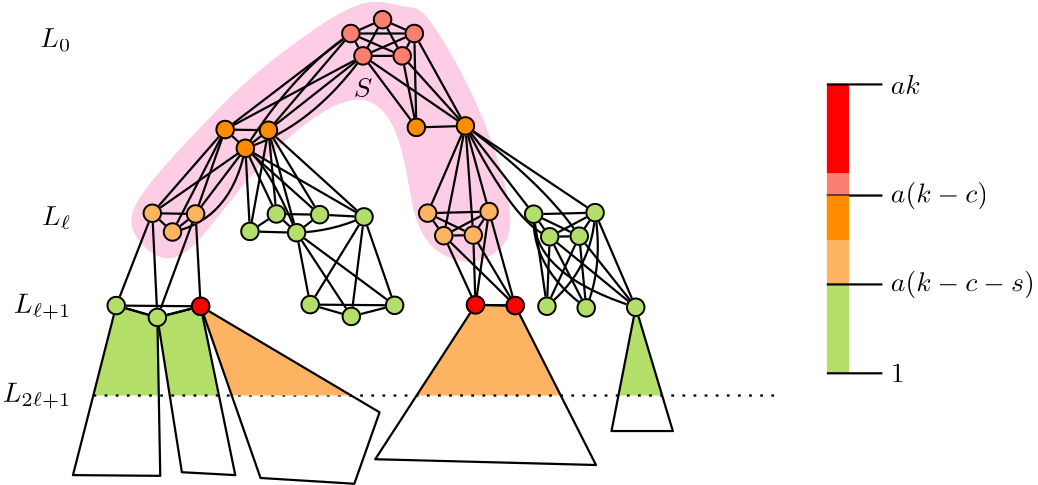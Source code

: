 <?xml version="1.0"?>
<!DOCTYPE ipe SYSTEM "ipe.dtd">
<ipe version="70218" creator="Ipe 7.2.24">
<info created="D:20220808160131" modified="D:20220809120543"/>
<ipestyle name="basic">
<symbol name="arrow/arc(spx)">
<path stroke="sym-stroke" fill="sym-stroke" pen="sym-pen">
0 0 m
-1 0.333 l
-1 -0.333 l
h
</path>
</symbol>
<symbol name="arrow/farc(spx)">
<path stroke="sym-stroke" fill="white" pen="sym-pen">
0 0 m
-1 0.333 l
-1 -0.333 l
h
</path>
</symbol>
<symbol name="arrow/ptarc(spx)">
<path stroke="sym-stroke" fill="sym-stroke" pen="sym-pen">
0 0 m
-1 0.333 l
-0.8 0 l
-1 -0.333 l
h
</path>
</symbol>
<symbol name="arrow/fptarc(spx)">
<path stroke="sym-stroke" fill="white" pen="sym-pen">
0 0 m
-1 0.333 l
-0.8 0 l
-1 -0.333 l
h
</path>
</symbol>
<symbol name="mark/circle(sx)" transformations="translations">
<path fill="sym-stroke">
0.6 0 0 0.6 0 0 e
0.4 0 0 0.4 0 0 e
</path>
</symbol>
<symbol name="mark/disk(sx)" transformations="translations">
<path fill="sym-stroke">
0.6 0 0 0.6 0 0 e
</path>
</symbol>
<symbol name="mark/myfdisk(sfx)" transformations="translations">
<group>
<path fill="sym-fill">
0.5 0 0 0.5 0 0 e
</path>
<path fill="sym-stroke" fillrule="eofill">
0.5 0 0 0.5 0 0 e
0.4 0 0 0.4 0 0 e
</path>
</group>
</symbol>
<symbol name="mark/fdisk(sfx)" transformations="translations">
<group>
<path fill="sym-fill">
0.5 0 0 0.5 0 0 e
</path>
<path fill="sym-stroke" fillrule="eofill">
0.6 0 0 0.6 0 0 e
0.4 0 0 0.4 0 0 e
</path>
</group>
</symbol>
<symbol name="mark/box(sx)" transformations="translations">
<path fill="sym-stroke" fillrule="eofill">
-0.6 -0.6 m
0.6 -0.6 l
0.6 0.6 l
-0.6 0.6 l
h
-0.4 -0.4 m
0.4 -0.4 l
0.4 0.4 l
-0.4 0.4 l
h
</path>
</symbol>
<symbol name="mark/square(sx)" transformations="translations">
<path fill="sym-stroke">
-0.6 -0.6 m
0.6 -0.6 l
0.6 0.6 l
-0.6 0.6 l
h
</path>
</symbol>
<symbol name="mark/fsquare(sfx)" transformations="translations">
<group>
<path fill="sym-fill">
-0.5 -0.5 m
0.5 -0.5 l
0.5 0.5 l
-0.5 0.5 l
h
</path>
<path fill="sym-stroke" fillrule="eofill">
-0.6 -0.6 m
0.6 -0.6 l
0.6 0.6 l
-0.6 0.6 l
h
-0.4 -0.4 m
0.4 -0.4 l
0.4 0.4 l
-0.4 0.4 l
h
</path>
</group>
</symbol>
<symbol name="mark/cross(sx)" transformations="translations">
<group>
<path fill="sym-stroke">
-0.43 -0.57 m
0.57 0.43 l
0.43 0.57 l
-0.57 -0.43 l
h
</path>
<path fill="sym-stroke">
-0.43 0.57 m
0.57 -0.43 l
0.43 -0.57 l
-0.57 0.43 l
h
</path>
</group>
</symbol>
<symbol name="arrow/fnormal(spx)">
<path stroke="sym-stroke" fill="white" pen="sym-pen">
0 0 m
-1 0.333 l
-1 -0.333 l
h
</path>
</symbol>
<symbol name="arrow/pointed(spx)">
<path stroke="sym-stroke" fill="sym-stroke" pen="sym-pen">
0 0 m
-1 0.333 l
-0.8 0 l
-1 -0.333 l
h
</path>
</symbol>
<symbol name="arrow/fpointed(spx)">
<path stroke="sym-stroke" fill="white" pen="sym-pen">
0 0 m
-1 0.333 l
-0.8 0 l
-1 -0.333 l
h
</path>
</symbol>
<symbol name="arrow/linear(spx)">
<path stroke="sym-stroke" pen="sym-pen">
-1 0.333 m
0 0 l
-1 -0.333 l
</path>
</symbol>
<symbol name="arrow/fdouble(spx)">
<path stroke="sym-stroke" fill="white" pen="sym-pen">
0 0 m
-1 0.333 l
-1 -0.333 l
h
-1 0 m
-2 0.333 l
-2 -0.333 l
h
</path>
</symbol>
<symbol name="arrow/double(spx)">
<path stroke="sym-stroke" fill="sym-stroke" pen="sym-pen">
0 0 m
-1 0.333 l
-1 -0.333 l
h
-1 0 m
-2 0.333 l
-2 -0.333 l
h
</path>
</symbol>
<symbol name="arrow/mid-normal(spx)">
<path stroke="sym-stroke" fill="sym-stroke" pen="sym-pen">
0.5 0 m
-0.5 0.333 l
-0.5 -0.333 l
h
</path>
</symbol>
<symbol name="arrow/mid-fnormal(spx)">
<path stroke="sym-stroke" fill="white" pen="sym-pen">
0.5 0 m
-0.5 0.333 l
-0.5 -0.333 l
h
</path>
</symbol>
<symbol name="arrow/mid-pointed(spx)">
<path stroke="sym-stroke" fill="sym-stroke" pen="sym-pen">
0.5 0 m
-0.5 0.333 l
-0.3 0 l
-0.5 -0.333 l
h
</path>
</symbol>
<symbol name="arrow/mid-fpointed(spx)">
<path stroke="sym-stroke" fill="white" pen="sym-pen">
0.5 0 m
-0.5 0.333 l
-0.3 0 l
-0.5 -0.333 l
h
</path>
</symbol>
<symbol name="arrow/mid-double(spx)">
<path stroke="sym-stroke" fill="sym-stroke" pen="sym-pen">
1 0 m
0 0.333 l
0 -0.333 l
h
0 0 m
-1 0.333 l
-1 -0.333 l
h
</path>
</symbol>
<symbol name="arrow/mid-fdouble(spx)">
<path stroke="sym-stroke" fill="white" pen="sym-pen">
1 0 m
0 0.333 l
0 -0.333 l
h
0 0 m
-1 0.333 l
-1 -0.333 l
h
</path>
</symbol>
<anglesize name="22.5 deg" value="22.5"/>
<anglesize name="30 deg" value="30"/>
<anglesize name="45 deg" value="45"/>
<anglesize name="60 deg" value="60"/>
<anglesize name="90 deg" value="90"/>
<arrowsize name="large" value="10"/>
<arrowsize name="small" value="5"/>
<arrowsize name="tiny" value="3"/>
<color name="blue" value="0 0 1"/>
<color name="brown" value="0.647 0.165 0.165"/>
<color name="darkblue" value="0 0 0.545"/>
<color name="darkcyan" value="0 0.545 0.545"/>
<color name="darkgray" value="0.663"/>
<color name="darkgreen" value="0 0.392 0"/>
<color name="darkmagenta" value="0.545 0 0.545"/>
<color name="darkorange" value="1 0.549 0"/>
<color name="darkred" value="0.545 0 0"/>
<color name="gold" value="1 0.843 0"/>
<color name="gray" value="0.745"/>
<color name="green" value="0 1 0"/>
<color name="lightblue" value="0.678 0.847 0.902"/>
<color name="lightcyan" value="0.878 1 1"/>
<color name="lightgray" value="0.827"/>
<color name="lightgreen" value="0.565 0.933 0.565"/>
<color name="lightyellow" value="1 1 0.878"/>
<color name="navy" value="0 0 0.502"/>
<color name="orange" value="1 0.647 0"/>
<color name="pink" value="1 0.753 0.796"/>
<color name="purple" value="0.627 0.125 0.941"/>
<color name="red" value="1 0 0"/>
<color name="seagreen" value="0.18 0.545 0.341"/>
<color name="turquoise" value="0.251 0.878 0.816"/>
<color name="violet" value="0.933 0.51 0.933"/>
<color name="yellow" value="1 1 0"/>
<dashstyle name="dash dot dotted" value="[4 2 1 2 1 2] 0"/>
<dashstyle name="dash dotted" value="[4 2 1 2] 0"/>
<dashstyle name="dashed" value="[4] 0"/>
<dashstyle name="dotted" value="[1 3] 0"/>
<gridsize name="10 pts (~3.5 mm)" value="10"/>
<gridsize name="14 pts (~5 mm)" value="14"/>
<gridsize name="16 pts (~6 mm)" value="16"/>
<gridsize name="20 pts (~7 mm)" value="20"/>
<gridsize name="28 pts (~10 mm)" value="28"/>
<gridsize name="32 pts (~12 mm)" value="32"/>
<gridsize name="4 pts" value="4"/>
<gridsize name="56 pts (~20 mm)" value="56"/>
<gridsize name="8 pts (~3 mm)" value="8"/>
<opacity name="10%" value="0.1"/>
<opacity name="30%" value="0.3"/>
<opacity name="50%" value="0.5"/>
<opacity name="75%" value="0.75"/>
<pen name="fat" value="1.2"/>
<pen name="heavier" value="0.8"/>
<pen name="ultrafat" value="2"/>
<symbolsize name="huge" value="10"/>
<symbolsize name="large" value="5"/>
<symbolsize name="larger" value="7"/>
<symbolsize name="small" value="2"/>
<symbolsize name="tiny" value="1.1"/>
<textsize name="Huge" value="\Huge"/>
<textsize name="LARGE" value="\LARGE"/>
<textsize name="Large" value="\Large"/>
<textsize name="footnote" value="\footnotesize"/>
<textsize name="huge" value="\huge"/>
<textsize name="large" value="\large"/>
<textsize name="small" value="\small"/>
<textsize name="tiny" value="\tiny"/>
<textstyle name="center" begin="\begin{center}" end="\end{center}"/>
<textstyle name="item" begin="\begin{itemize}\item{}" end="\end{itemize}"/>
<textstyle name="itemize" begin="\begin{itemize}" end="\end{itemize}"/>
<tiling name="falling" angle="-60" step="4" width="1"/>
<tiling name="rising" angle="30" step="4" width="1"/>
</ipestyle>
<ipestyle name="brew">
<color name="aliceblue" value="0.941 0.973 1"/>
<color name="brew1" value="0.552 0.827 0.78"/>
<color name="brew2" value="1 1 0.701"/>
<color name="brew3" value="0.745 0.729 0.854"/>
<color name="brew4" value="0.984 0.501 0.447"/>
<color name="brew5" value="0.501 0.694 0.827"/>
<color name="brew6" value="0.992 0.705 0.384"/>
<color name="brew7" value="0.701 0.87 0.411"/>
<color name="brew8" value="0.988 0.803 0.898"/>
<pen name="fattyfatfat" value="4"/>
</ipestyle>
<page>
<layer name="alpha"/>
<view layers="alpha" active="alpha"/>
<path layer="alpha" stroke="black" pen="heavier">
209.103 698.616 m
214.003 672.737 l
</path>
<path stroke="black" pen="heavier">
209.103 698.616 m
228.807 668.478 l
</path>
<path stroke="black" pen="heavier">
233.372 704.308 m
244.389 672.478 l
</path>
<path stroke="black" pen="heavier">
209.103 698.616 m
244.389 672.478 l
</path>
<path stroke="black" pen="heavier">
233.372 704.308 m
214.003 672.737 l
</path>
<path stroke="black" pen="heavier">
228.807 668.478 m
233.372 704.308 l
</path>
<path fill="brew7">
331.185 671.768 m
324.97 640 l
340.716 640 l
h
</path>
<path stroke="black" pen="heavier">
331.185 671.768 m
322.469 627.22 l
344.55 627.22 l
h
</path>
<path stroke="black" pen="heavier">
294.451 705.28 m
299.227 672.156 l
</path>
<path stroke="black" pen="heavier">
299.227 672.156 m
300.242 697.152 l
</path>
<path stroke="black" pen="heavier">
310.863 697.372 m
299.227 672.156 l
</path>
<path stroke="black" pen="heavier">
316.55 705.838 m
315.69 685.714
299.227 672.156 c
</path>
<path stroke="black" pen="heavier">
294.451 705.28 m
293.416 686.101
313.366 671.575 c
</path>
<path stroke="black" pen="heavier">
300.242 697.152 m
313.366 671.575 l
</path>
<path stroke="black" pen="heavier">
310.863 697.372 m
313.366 671.575 l
</path>
<path stroke="black" pen="heavier">
316.55 705.838 m
319.564 686.489
313.366 671.575 c
</path>
<path stroke="black" pen="heavier">
316.55 705.838 m
331.185 671.768 l
</path>
<path stroke="black" pen="heavier">
310.863 697.372 m
331.185 671.768 l
</path>
<path stroke="black" pen="heavier">
300.242 697.152 m
331.185 671.768 l
</path>
<path stroke="black" pen="heavier">
294.451 705.28 m
293.61 683.583
331.185 671.768 c
</path>
<path fill="brew8">
249.878 778.607
235.335 784.321
215.856 772.634
190.664 753.675
171.446 733.417
148.851 709.005
149.111 697.837
159.759 687.968
171.186 689.786
196.638 726.925
233.517 754.714
248.06 732.638
250.658 700.954
260.786 689.786
273.058 686.804
284.42 692.903
288.056 704.33
276.629 742.767
254.553 781.204 u
</path>
<path stroke="black" pen="heavier">
310.863 697.372 m
298.258 716.123
269.876 737.053 c
</path>
<path stroke="black" pen="heavier">
300.242 697.152 m
288.186 700.822
269.876 737.053 c
</path>
<path stroke="black" pen="heavier">
316.55 705.838 m
269.876 737.053 l
</path>
<path stroke="black" pen="heavier">
294.451 705.28 m
269.876 737.053 l
</path>
<path stroke="black" pen="heavier">
192.31 699.079 m
198.975 735.495 l
</path>
<path stroke="black" pen="heavier">
192.31 699.079 m
190.664 729.002 l
</path>
<path stroke="black" pen="heavier">
192.31 699.079 m
209.103 698.615 l
</path>
<path stroke="black" pen="heavier">
201.831 705.368 m
192.31 699.079 l
</path>
<path stroke="black" pen="heavier">
217.414 705.108 m
233.372 704.308 l
</path>
<path stroke="black" pen="heavier">
233.372 704.308 m
198.975 735.495 l
</path>
<path stroke="black" pen="heavier">
190.664 729.002 m
233.372 704.308 l
</path>
<path stroke="black" pen="heavier">
209.103 698.615 m
221.944 699.079
233.372 704.308 c
</path>
<path fill="brew7">
158.98 668.126 m
163.436 640 l
181.152 640 l
174.562 672.126 l
h
</path>
<path fill="brew7">
144.176 672.385 m
136 640 l
159.492 640 l
158.98 668.126 l
h
</path>
<path stroke="black" pen="heavier">
157.161 705.628 m
144.176 672.385 l
</path>
<path stroke="black" pen="heavier">
172.744 705.368 m
174.562 672.126 l
</path>
<path stroke="black" pen="heavier">
157.161 705.628 m
158.98 668.126 l
</path>
<path stroke="black" pen="heavier">
158.98 668.126 m
172.744 705.368 l
</path>
<path stroke="black" pen="heavier">
144.176 672.385 m
174.562 672.126 l
158.98 668.126 l
144.176 672.385 l
</path>
<path fill="brew6">
273.512 672.645 m
252.308 640 l
304.209 640 l
287.796 672.385 l
h
</path>
<path stroke="black" pen="heavier">
262.085 697.539 m
273.512 672.645 l
</path>
<path stroke="black" pen="heavier">
272.706 697.759 m
273.512 672.645 l
</path>
<path stroke="black" pen="heavier">
278.393 706.225 m
273.512 672.645 l
</path>
<path stroke="black" pen="heavier">
262.085 697.539 m
287.796 672.385 l
</path>
<path stroke="black" pen="heavier">
272.706 697.759 m
287.796 672.385 l
</path>
<path stroke="black" pen="heavier">
287.796 672.385 m
278.393 706.225 l
</path>
<path stroke="black" pen="heavier">
273.512 672.645 m
287.796 672.385 l
</path>
<path stroke="black" pen="heavier">
256.294 705.667 m
269.876 737.053 l
</path>
<path stroke="black" pen="heavier">
262.085 697.539 m
269.876 737.053 l
</path>
<path stroke="black" pen="heavier">
272.706 697.759 m
269.876 737.053 l
</path>
<path stroke="black" pen="heavier">
278.393 706.225 m
269.876 737.053 l
</path>
<path stroke="black" pen="heavier">
209.103 698.615 m
198.975 735.495 l
</path>
<path stroke="black" pen="heavier">
190.664 729.002 m
217.414 705.108 l
</path>
<path stroke="black" pen="heavier">
201.831 705.368 m
198.975 735.495 l
</path>
<path stroke="black" pen="heavier">
198.975 735.495 m
217.414 705.108 l
</path>
<path stroke="black" pen="heavier">
190.664 729.002 m
201.831 705.368 l
</path>
<path stroke="black" pen="heavier">
209.103 698.615 m
198.715 723.548
190.664 729.002 c
</path>
<path stroke="black" pen="heavier">
164.433 698.875 m
185.47 703.291
190.664 729.002 c
</path>
<path stroke="black" pen="heavier">
164.433 698.875 m
183.392 735.755 l
</path>
<path stroke="black" pen="heavier">
157.161 705.628 m
190.664 729.002 l
</path>
<path stroke="black" pen="heavier">
172.744 705.368 m
183.392 735.755 l
</path>
<path stroke="black" pen="heavier">
172.744 705.368 m
190.664 729.002 l
</path>
<path stroke="black" pen="heavier">
157.161 705.628 m
183.392 735.755 l
</path>
<path stroke="black" pen="heavier">
252.216 736.534 m
251.469 770.329 l
</path>
<path stroke="black" pen="heavier">
251.469 770.329 m
269.876 737.053 l
</path>
<path stroke="black" pen="heavier">
269.876 737.053 m
247.11 762.279 l
</path>
<path stroke="black" pen="heavier">
233.003 762.279 m
269.876 737.053 l
</path>
<path stroke="black" pen="heavier">
247.11 762.279 m
252.216 736.534 l
</path>
<path stroke="black" pen="heavier">
233.003 762.279 m
252.216 736.534 l
</path>
<path stroke="black" pen="heavier">
252.216 736.534 m
269.876 737.053 l
</path>
<path stroke="black" pen="heavier">
190.664 729.002 m
214.558 736.794
233.003 762.279 c
</path>
<path stroke="black" pen="heavier">
190.664 729.002 m
208.325 756.791
228.643 770.329 c
</path>
<path stroke="black" pen="heavier">
198.975 735.495 m
233.003 762.279 l
h
</path>
<path stroke="black" pen="heavier">
190.664 729.002 m
183.392 735.755 l
h
</path>
<path stroke="black" pen="heavier">
198.975 735.495 m
190.664 729.002 l
h
</path>
<path stroke="black" pen="heavier">
183.392 735.755 m
198.975 735.495 l
h
</path>
<path stroke="black" pen="heavier">
183.392 735.755 m
233.003 762.279 l
h
</path>
<path stroke="black" pen="heavier">
198.975 735.495 m
228.643 770.329 l
h
</path>
<path stroke="black" pen="heavier">
183.392 735.755 m
228.643 770.329 l
h
</path>
<path matrix="0.951057 0.18541 -0.309017 0.570634 249.128 285.359" stroke="black" pen="heavier">
243.708 756.587 m
230.292 775.053 l
</path>
<path matrix="0.951057 0.18541 -0.309017 0.570634 249.128 285.359" stroke="black" pen="heavier">
230.292 760.947 m
252 768 l
</path>
<path matrix="0.951057 0.18541 -0.309017 0.570634 249.128 285.359" stroke="black" pen="heavier">
230.292 775.053 m
252 768 l
</path>
<path matrix="0.951057 0.18541 -0.309017 0.570634 249.128 285.359" stroke="black" pen="heavier">
230.292 760.947 m
243.708 779.413 l
</path>
<path matrix="0.951057 0.18541 -0.309017 0.570634 249.128 285.359" stroke="black" pen="heavier">
243.708 779.413 m
243.708 756.587 l
</path>
<path matrix="0.951057 0.18541 -0.309017 0.570634 249.128 285.359" stroke="black" pen="heavier">
243.708 756.587 m
252 768 l
</path>
<path matrix="0.951057 0.18541 -0.309017 0.570634 249.128 285.359" stroke="black" pen="heavier">
243.708 779.413 m
252 768 l
</path>
<path matrix="0.951057 0.18541 -0.309017 0.570634 249.128 285.359" stroke="black" pen="heavier">
230.292 775.053 m
243.708 779.413 l
</path>
<path matrix="0.951057 0.18541 -0.309017 0.570634 249.128 285.359" stroke="black" pen="heavier">
230.292 760.947 m
230.292 775.053 l
</path>
<path matrix="0.951057 0.18541 -0.309017 0.570634 249.128 285.359" stroke="black" pen="heavier">
243.708 756.587 m
230.292 760.947 l
</path>
<text transformations="translations" pos="128 768" stroke="black" type="label" width="11.25" height="6.812" depth="1.49" halign="right" valign="center" style="math">L_0</text>
<text matrix="1 0 0 1 0 -64" transformations="translations" pos="128 768" stroke="black" type="label" width="10.613" height="6.812" depth="1.49" halign="right" valign="center" style="math">L_\ell</text>
<text matrix="1 0 0 1 0 -96" transformations="translations" pos="128 768" stroke="black" type="label" width="20.7" height="6.812" depth="2.32" halign="right" valign="center" style="math">L_{\ell+1}</text>
<path matrix="0 1 -1 0 1168 264" fill="brew7">
384 768 m
384 760 l
416 760 l
416 768 l
h
</path>
<path matrix="0 1 -1 0 1168 264" fill="brew6">
416 768 m
416 760 l
448 760 l
448 768 l
h
</path>
<path fill="brew4">
400 712 m
408 712 l
408 720 l
400 720 l
h
</path>
<path fill="red">
400 720 m
408 720 l
408 752 l
400 752 l
h
</path>
<path matrix="0 1 -1 0 1168 264" stroke="black" pen="heavier">
384 768 m
384 748 l
</path>
<path matrix="0 1 -1 0 1168 296" stroke="black" pen="heavier">
384 768 m
384 748 l
</path>
<path matrix="0 1 -1 0 1168 328" stroke="black" pen="heavier">
384 768 m
384 748 l
</path>
<path matrix="0 1 -1 0 1168 368" stroke="black" pen="heavier">
384 768 m
384 748 l
</path>
<text matrix="1 0 0 1 -5 0" transformations="translations" pos="428 752" stroke="black" type="label" width="10.766" height="6.918" depth="0" valign="center" style="math">ak</text>
<text matrix="1 0 0 1 -5 -104" transformations="translations" pos="428 752" stroke="black" type="label" width="4.981" height="6.42" depth="0" valign="center" style="math">1</text>
<text matrix="1 0 0 1 -5 -72" transformations="translations" pos="428 752" stroke="black" type="label" width="51.849" height="7.473" depth="2.49" valign="center" style="math">a(k-c-s)</text>
<text matrix="1 0 0 1 -5 -40" transformations="translations" pos="428 752" stroke="black" type="label" width="35.003" height="7.473" depth="2.49" valign="center" style="math">a(k-c)</text>
<text matrix="1 0 0 1 0 -128" transformations="translations" pos="128 768" stroke="black" type="label" width="24.671" height="6.812" depth="2.32" halign="right" valign="center" style="math">L_{2\ell+1}</text>
<path stroke="black" fill="brew7" dash="dotted" pen="heavier">
136 640 m
384 640 l
</path>
<path fill="darkorange">
400 712 m
400 696 l
408 696 l
408 712 l
h
</path>
<use matrix="0.951057 0.18541 -0.309017 0.570634 249.128 285.359" name="mark/myfdisk(sfx)" pos="230.292 775.053" size="larger" stroke="black" fill="brew4"/>
<use matrix="0.951057 0.18541 -0.309017 0.570634 249.128 285.359" name="mark/myfdisk(sfx)" pos="243.708 779.413" size="larger" stroke="black" fill="brew4"/>
<use matrix="0.951057 0.18541 -0.309017 0.570634 249.128 285.359" name="mark/myfdisk(sfx)" pos="252 768" size="larger" stroke="black" fill="brew4"/>
<use matrix="0.951057 0.18541 -0.309017 0.570634 249.128 285.359" name="mark/myfdisk(sfx)" pos="243.708 756.587" size="larger" stroke="black" fill="brew4"/>
<use matrix="0.951057 0.18541 -0.309017 0.570634 249.128 285.359" name="mark/myfdisk(sfx)" pos="230.292 760.947" size="larger" stroke="black" fill="brew4"/>
<use name="mark/myfdisk(sfx)" pos="183.392 735.755" size="larger" stroke="black" fill="darkorange"/>
<use name="mark/myfdisk(sfx)" pos="198.975 735.495" size="larger" stroke="black" fill="darkorange"/>
<use name="mark/myfdisk(sfx)" pos="190.664 729.002" size="larger" stroke="black" fill="darkorange"/>
<use name="mark/myfdisk(sfx)" pos="252.216 736.534" size="larger" stroke="black" fill="darkorange"/>
<use name="mark/myfdisk(sfx)" pos="269.876 737.053" size="larger" stroke="black" fill="darkorange"/>
<path matrix="1 0 0 1 -26.2308 -30.127" stroke="black" pen="heavier">
190.664 729.002 m
183.392 735.755 l
h
</path>
<path matrix="1 0 0 1 -26.2308 -30.127" stroke="black" pen="heavier">
198.975 735.495 m
190.664 729.002 l
h
</path>
<path matrix="1 0 0 1 -26.2308 -30.127" stroke="black" pen="heavier">
183.392 735.755 m
198.975 735.495 l
h
</path>
<use matrix="1 0 0 1 -26.2308 -30.127" name="mark/myfdisk(sfx)" pos="183.392 735.755" size="larger" stroke="black" fill="brew6"/>
<use matrix="1 0 0 1 -26.2308 -30.127" name="mark/myfdisk(sfx)" pos="198.975 735.495" size="larger" stroke="black" fill="brew6"/>
<use matrix="1 0 0 1 -26.2308 -30.127" name="mark/myfdisk(sfx)" pos="190.664 729.002" size="larger" stroke="black" fill="brew6"/>
<path matrix="1 0 0 1 18.4393 -30.3868" stroke="black" pen="heavier">
190.664 729.002 m
183.392 735.755 l
h
</path>
<path matrix="1 0 0 1 18.4393 -30.3868" stroke="black" pen="heavier">
198.975 735.495 m
190.664 729.002 l
h
</path>
<path matrix="1 0 0 1 18.4393 -30.3868" stroke="black" pen="heavier">
183.392 735.755 m
198.975 735.495 l
h
</path>
<use matrix="1 0 0 1 18.4393 -30.3868" name="mark/myfdisk(sfx)" pos="183.392 735.755" size="larger" stroke="black" fill="brew7"/>
<use matrix="1 0 0 1 18.4393 -30.3868" name="mark/myfdisk(sfx)" pos="198.975 735.495" size="larger" stroke="black" fill="brew7"/>
<use matrix="1 0 0 1 18.4393 -30.3868" name="mark/myfdisk(sfx)" pos="190.664 729.002" size="larger" stroke="black" fill="brew7"/>
<path stroke="black" pen="heavier">
256.294 705.667 m
278.393 706.225 l
</path>
<path stroke="black" pen="heavier">
278.393 706.225 m
272.706 697.759 l
</path>
<path stroke="black" pen="heavier">
272.706 697.759 m
262.085 697.539 l
</path>
<path stroke="black" pen="heavier">
262.085 697.539 m
256.294 705.667 l
</path>
<path stroke="black" pen="heavier">
256.294 705.667 m
272.706 697.759 l
</path>
<path stroke="black" pen="heavier">
262.085 697.539 m
278.393 706.225 l
</path>
<use matrix="1 0 0 1 2 -1" name="mark/myfdisk(sfx)" pos="254.294 706.667" size="larger" stroke="black" fill="brew6"/>
<use matrix="1 0 0 1 0 1" name="mark/myfdisk(sfx)" pos="262.085 696.539" size="larger" stroke="black" fill="brew6"/>
<use matrix="1 0 0 1 -12 -2" name="mark/myfdisk(sfx)" pos="290.393 708.225" size="larger" stroke="black" fill="brew6"/>
<use matrix="1 0 0 1 -6 2" name="mark/myfdisk(sfx)" pos="278.706 695.759" size="larger" stroke="black" fill="brew6"/>
<path stroke="black" pen="heavier">
144.176 672.385 m
128.593 611.353 l
160.018 611.094 l
158.98 668.126 l
h
</path>
<path stroke="black" pen="heavier">
158.98 668.126 m
167.81 612.392 l
187.028 611.353 l
174.562 672.126 l
h
</path>
<path fill="brew6">
174.562 672.126 m
185.766 640 l
228.761 640 l
h
</path>
<use name="mark/myfdisk(sfx)" pos="144.176 672.385" size="larger" stroke="black" fill="brew7"/>
<use matrix="1 0 0 1 0 -4" name="mark/myfdisk(sfx)" pos="158.98 672.126" size="larger" stroke="black" fill="brew7"/>
<use name="mark/myfdisk(sfx)" pos="233.372 704.308" size="larger" stroke="black" fill="brew7"/>
<use name="mark/myfdisk(sfx)" pos="192.31 699.079" size="larger" stroke="black" fill="brew7"/>
<path matrix="1 0 0 1 38.1569 -0.387248" stroke="black" pen="heavier">
256.294 705.667 m
278.393 706.225 l
</path>
<path matrix="1 0 0 1 38.1569 -0.387248" stroke="black" pen="heavier">
278.393 706.225 m
272.706 697.759 l
</path>
<path matrix="1 0 0 1 38.1569 -0.387248" stroke="black" pen="heavier">
272.706 697.759 m
262.085 697.539 l
</path>
<path matrix="1 0 0 1 38.1569 -0.387248" stroke="black" pen="heavier">
262.085 697.539 m
256.294 705.667 l
</path>
<path matrix="1 0 0 1 38.1569 -0.387248" stroke="black" pen="heavier">
256.294 705.667 m
272.706 697.759 l
</path>
<path matrix="1 0 0 1 38.1569 -0.387248" stroke="black" pen="heavier">
262.085 697.539 m
278.393 706.225 l
</path>
<use matrix="1 0 0 1 40.1569 -1.38725" name="mark/myfdisk(sfx)" pos="254.294 706.667" size="larger" stroke="black" fill="brew7"/>
<use matrix="1 0 0 1 38.1569 0.612752" name="mark/myfdisk(sfx)" pos="262.085 696.539" size="larger" stroke="black" fill="brew7"/>
<use matrix="1 0 0 1 26.1569 -2.38725" name="mark/myfdisk(sfx)" pos="290.393 708.225" size="larger" stroke="black" fill="brew7"/>
<use matrix="1 0 0 1 32.1569 1.61275" name="mark/myfdisk(sfx)" pos="278.706 695.759" size="larger" stroke="black" fill="brew7"/>
<use name="mark/myfdisk(sfx)" pos="331.185 671.768" size="larger" stroke="black" fill="brew7"/>
<use name="mark/myfdisk(sfx)" pos="313.366 671.575" size="larger" stroke="black" fill="brew7"/>
<use name="mark/myfdisk(sfx)" pos="299.227 672.156" size="larger" stroke="black" fill="brew7"/>
<path matrix="1 0 0 1 69.827 0.35184" stroke="black" pen="heavier">
144.176 672.385 m
174.562 672.126 l
158.98 668.126 l
144.176 672.385 l
</path>
<use matrix="1 0 0 1 69.827 0.35184" name="mark/myfdisk(sfx)" pos="144.176 672.385" size="larger" stroke="black" fill="brew7"/>
<use matrix="1 0 0 1 69.827 -3.64816" name="mark/myfdisk(sfx)" pos="158.98 672.126" size="larger" stroke="black" fill="brew7"/>
<use matrix="1 0 0 1 69.827 0.35184" name="mark/myfdisk(sfx)" pos="174.562 672.126" size="larger" stroke="black" fill="brew7"/>
<text matrix="1 0 0 1 1 0" transformations="translations" pos="232.016 747.501" stroke="black" type="label" width="6.683" height="6.808" depth="0" halign="center" valign="baseline" style="math">S</text>
<path stroke="black" pen="heavier">
273.512 672.645 m
237.412 617.067 l
316.884 614.989 l
287.796 672.385 l
h
</path>
<use name="mark/myfdisk(sfx)" pos="273.512 672.645" size="larger" stroke="black" fill="red"/>
<use name="mark/myfdisk(sfx)" pos="287.796 672.385" size="larger" stroke="black" fill="red"/>
<path stroke="black" pen="heavier">
174.562 672.126 m
196.118 610.314 l
229.881 608.237 l
238.971 633.948 l
h
</path>
<use name="mark/myfdisk(sfx)" pos="174.562 672.126" size="larger" stroke="black" fill="red"/>
</page>
</ipe>
